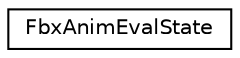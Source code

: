 digraph "クラス階層図"
{
  edge [fontname="Helvetica",fontsize="10",labelfontname="Helvetica",labelfontsize="10"];
  node [fontname="Helvetica",fontsize="10",shape=record];
  rankdir="LR";
  Node0 [label="FbxAnimEvalState",height=0.2,width=0.4,color="black", fillcolor="white", style="filled",URL="$class_fbx_anim_eval_state.html"];
}
